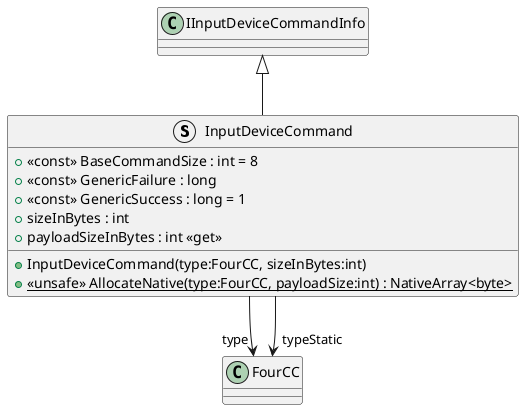 @startuml
struct InputDeviceCommand {
    + <<const>> BaseCommandSize : int = 8
    + <<const>> GenericFailure : long
    + <<const>> GenericSuccess : long = 1
    + sizeInBytes : int
    + payloadSizeInBytes : int <<get>>
    + InputDeviceCommand(type:FourCC, sizeInBytes:int)
    + {static} <<unsafe>> AllocateNative(type:FourCC, payloadSize:int) : NativeArray<byte>
}
IInputDeviceCommandInfo <|-- InputDeviceCommand
InputDeviceCommand --> "type" FourCC
InputDeviceCommand --> "typeStatic" FourCC
@enduml

